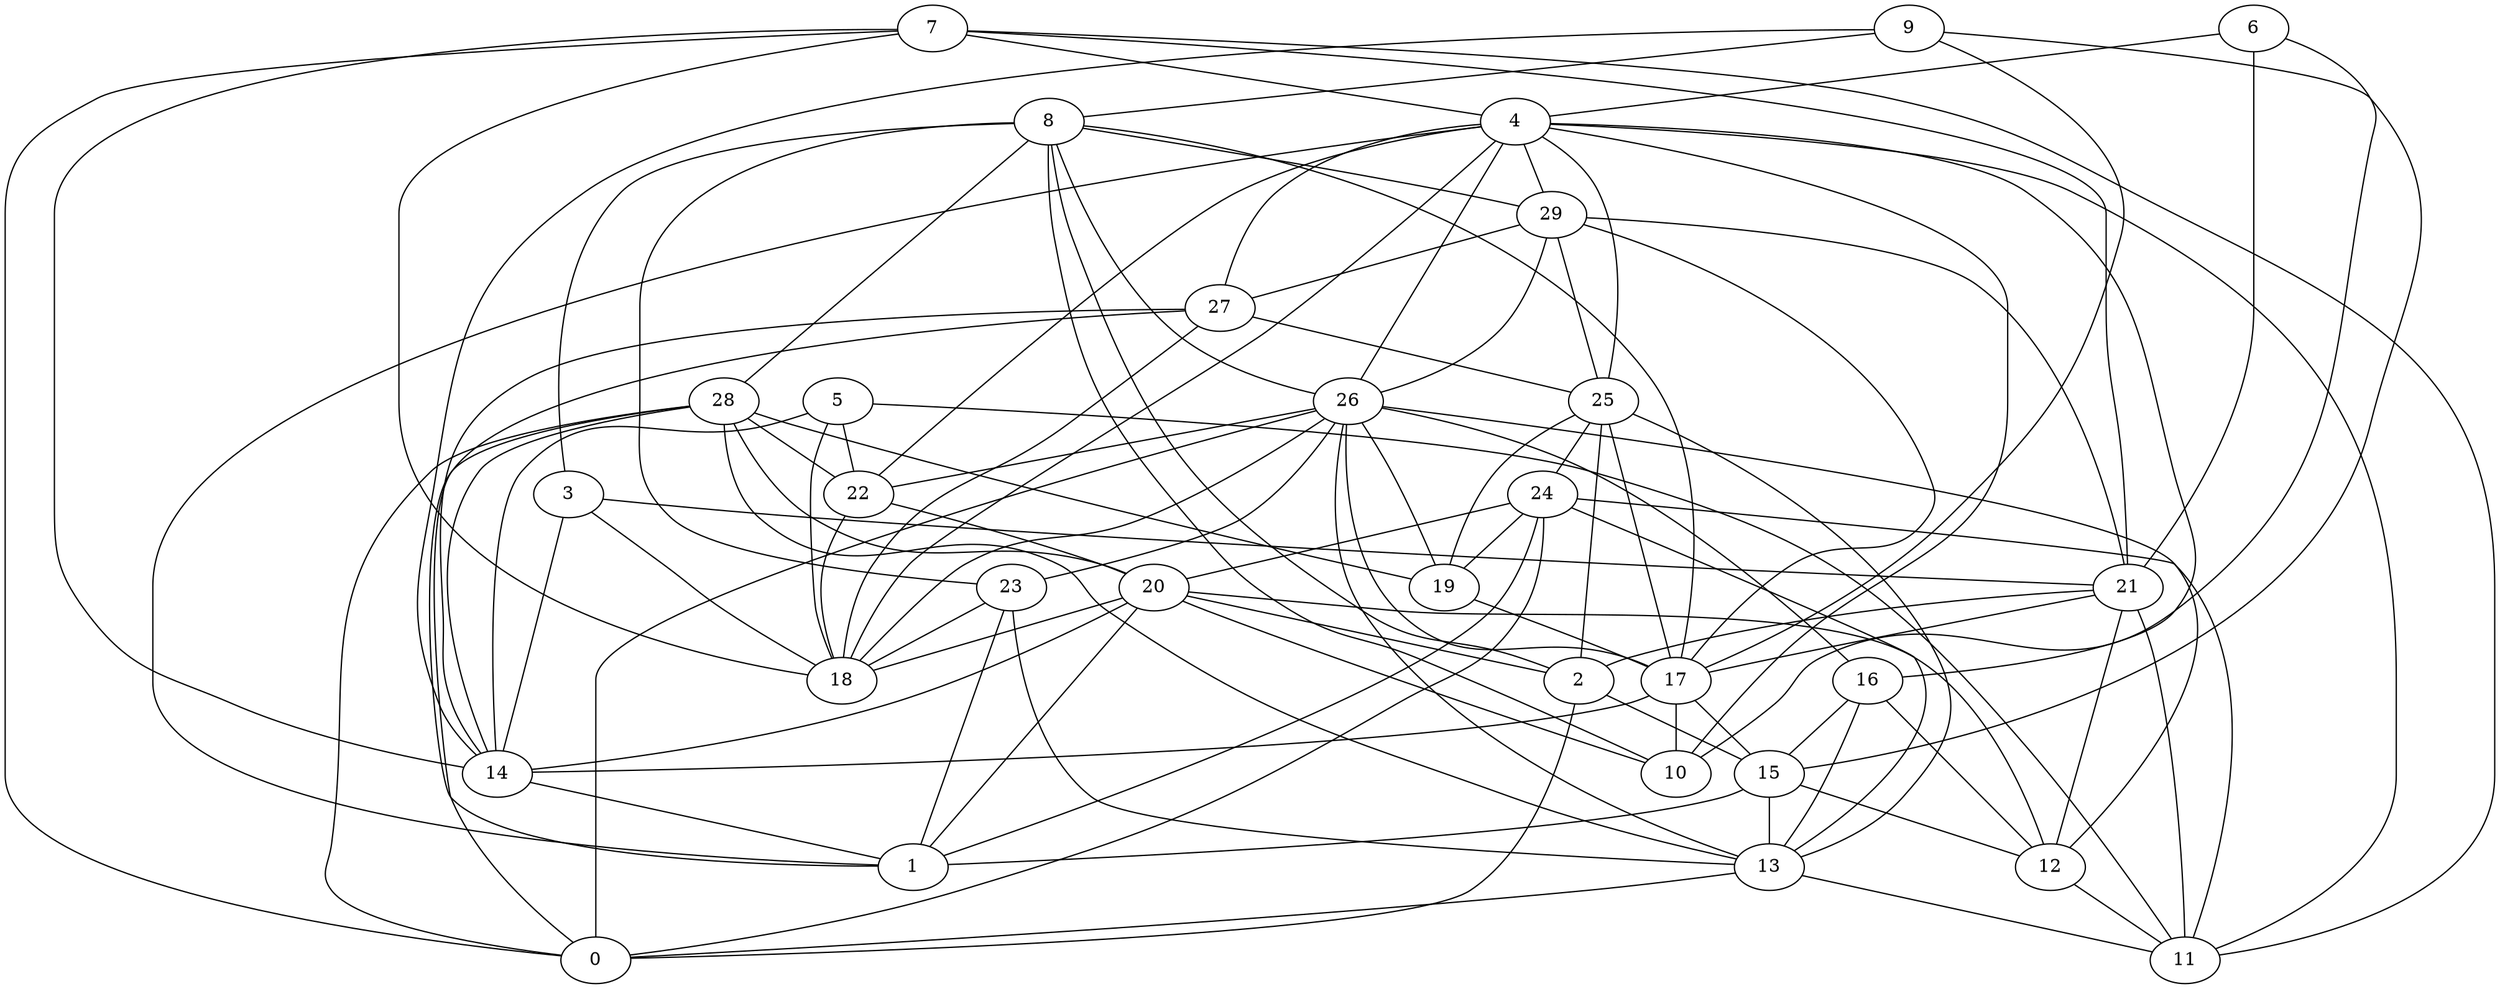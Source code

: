digraph GG_graph {

subgraph G_graph {
edge [color = black]
"27" -> "14" [dir = none]
"27" -> "25" [dir = none]
"27" -> "0" [dir = none]
"27" -> "18" [dir = none]
"29" -> "17" [dir = none]
"29" -> "26" [dir = none]
"13" -> "0" [dir = none]
"15" -> "13" [dir = none]
"15" -> "12" [dir = none]
"26" -> "19" [dir = none]
"26" -> "23" [dir = none]
"26" -> "22" [dir = none]
"26" -> "0" [dir = none]
"26" -> "16" [dir = none]
"26" -> "12" [dir = none]
"26" -> "17" [dir = none]
"26" -> "13" [dir = none]
"14" -> "1" [dir = none]
"9" -> "14" [dir = none]
"9" -> "8" [dir = none]
"9" -> "17" [dir = none]
"9" -> "15" [dir = none]
"22" -> "20" [dir = none]
"22" -> "18" [dir = none]
"17" -> "15" [dir = none]
"17" -> "10" [dir = none]
"17" -> "14" [dir = none]
"7" -> "0" [dir = none]
"7" -> "18" [dir = none]
"7" -> "21" [dir = none]
"7" -> "11" [dir = none]
"7" -> "14" [dir = none]
"28" -> "19" [dir = none]
"28" -> "0" [dir = none]
"28" -> "22" [dir = none]
"28" -> "1" [dir = none]
"28" -> "20" [dir = none]
"28" -> "14" [dir = none]
"28" -> "13" [dir = none]
"16" -> "12" [dir = none]
"16" -> "15" [dir = none]
"16" -> "13" [dir = none]
"6" -> "4" [dir = none]
"6" -> "10" [dir = none]
"6" -> "21" [dir = none]
"3" -> "21" [dir = none]
"3" -> "14" [dir = none]
"3" -> "18" [dir = none]
"8" -> "23" [dir = none]
"8" -> "3" [dir = none]
"8" -> "10" [dir = none]
"8" -> "29" [dir = none]
"8" -> "2" [dir = none]
"8" -> "26" [dir = none]
"8" -> "17" [dir = none]
"5" -> "18" [dir = none]
"5" -> "11" [dir = none]
"5" -> "14" [dir = none]
"5" -> "22" [dir = none]
"12" -> "11" [dir = none]
"20" -> "10" [dir = none]
"20" -> "14" [dir = none]
"20" -> "12" [dir = none]
"20" -> "1" [dir = none]
"20" -> "2" [dir = none]
"23" -> "13" [dir = none]
"23" -> "1" [dir = none]
"23" -> "18" [dir = none]
"21" -> "17" [dir = none]
"21" -> "11" [dir = none]
"21" -> "12" [dir = none]
"4" -> "16" [dir = none]
"4" -> "11" [dir = none]
"4" -> "27" [dir = none]
"4" -> "22" [dir = none]
"4" -> "29" [dir = none]
"4" -> "10" [dir = none]
"4" -> "1" [dir = none]
"24" -> "11" [dir = none]
"24" -> "0" [dir = none]
"24" -> "20" [dir = none]
"2" -> "0" [dir = none]
"25" -> "24" [dir = none]
"25" -> "17" [dir = none]
"25" -> "2" [dir = none]
"25" -> "19" [dir = none]
"19" -> "17" [dir = none]
"7" -> "4" [dir = none]
"4" -> "18" [dir = none]
"24" -> "13" [dir = none]
"21" -> "2" [dir = none]
"24" -> "1" [dir = none]
"4" -> "25" [dir = none]
"20" -> "18" [dir = none]
"15" -> "1" [dir = none]
"2" -> "15" [dir = none]
"26" -> "18" [dir = none]
"29" -> "21" [dir = none]
"24" -> "19" [dir = none]
"29" -> "27" [dir = none]
"8" -> "28" [dir = none]
"25" -> "13" [dir = none]
"13" -> "11" [dir = none]
"4" -> "26" [dir = none]
"29" -> "25" [dir = none]
}

}

